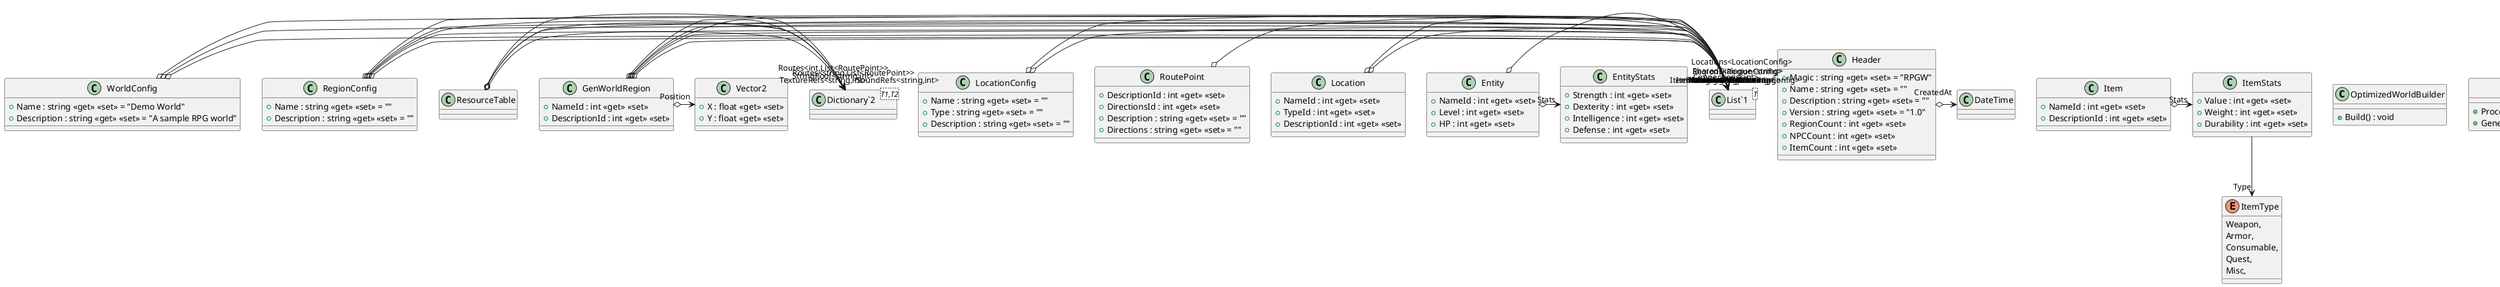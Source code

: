 @startuml
class OptimizedWorldBuilder {
    + Build() : void
}
class ProceduralWorldGenerator {
    + ProceduralWorldGenerator(seed:int, width:int, height:int)
    + GenerateWorld() : WorldConfig
}
class WorldConfig {
    + Name : string <<get>> <<set>> = "Demo World"
    + Description : string <<get>> <<set>> = "A sample RPG world"
}
class RegionConfig {
    + Name : string <<get>> <<set>> = ""
    + Description : string <<get>> <<set>> = ""
}
class LocationConfig {
    + Name : string <<get>> <<set>> = ""
    + Type : string <<get>> <<set>> = ""
    + Description : string <<get>> <<set>> = ""
}
class RoutePoint {
    + DescriptionId : int <<get>> <<set>>
    + DirectionsId : int <<get>> <<set>>
    + Description : string <<get>> <<set>> = ""
    + Directions : string <<get>> <<set>> = ""
}
class Header {
    + Magic : string <<get>> <<set>> = "RPGW"
    + Name : string <<get>> <<set>> = ""
    + Description : string <<get>> <<set>> = ""
    + Version : string <<get>> <<set>> = "1.0"
    + RegionCount : int <<get>> <<set>>
    + NPCCount : int <<get>> <<set>>
    + ItemCount : int <<get>> <<set>>
}
class ResourceTable {
}
class GenWorldRegion {
    + NameId : int <<get>> <<set>>
    + DescriptionId : int <<get>> <<set>>
}
class Location {
    + NameId : int <<get>> <<set>>
    + TypeId : int <<get>> <<set>>
    + DescriptionId : int <<get>> <<set>>
}
class Entity {
    + NameId : int <<get>> <<set>>
    + Level : int <<get>> <<set>>
    + HP : int <<get>> <<set>>
}
class Item {
    + NameId : int <<get>> <<set>>
    + DescriptionId : int <<get>> <<set>>
}
class Vector2 {
    + X : float <<get>> <<set>>
    + Y : float <<get>> <<set>>
}
class EntityStats {
    + Strength : int <<get>> <<set>>
    + Dexterity : int <<get>> <<set>>
    + Intelligence : int <<get>> <<set>>
    + Defense : int <<get>> <<set>>
}
class ItemStats {
    + Value : int <<get>> <<set>>
    + Weight : int <<get>> <<set>>
    + Durability : int <<get>> <<set>>
}
enum ItemType {
    Weapon,
    Armor,
    Consumable,
    Quest,
    Misc,
}
class "List`1"<T> {
}
class "Dictionary`2"<T1,T2> {
}
WorldConfig o-> "Regions<RegionConfig>" "List`1"
WorldConfig o-> "NPCs<string>" "List`1"
WorldConfig o-> "Items<string>" "List`1"
RegionConfig o-> "Connections<string>" "List`1"
RegionConfig o-> "NPCs<string>" "List`1"
RegionConfig o-> "Items<string>" "List`1"
RegionConfig o-> "Locations<LocationConfig>" "List`1"
RegionConfig o-> "Routes<string,List<RoutePoint>>" "Dictionary`2"
LocationConfig o-> "NPCs<string>" "List`1"
LocationConfig o-> "Items<string>" "List`1"
RoutePoint o-> "Landmarks<LocationConfig>" "List`1"
Header o-> "CreatedAt" DateTime
ResourceTable o-> "StringPool<string,int>" "Dictionary`2"
ResourceTable o-> "TextureRefs<string,int>" "Dictionary`2"
ResourceTable o-> "SoundRefs<string,int>" "Dictionary`2"
ResourceTable o-> "SharedDialogue<string>" "List`1"
GenWorldRegion o-> "Connections<int>" "List`1"
GenWorldRegion o-> "NPCs<int>" "List`1"
GenWorldRegion o-> "Items<int>" "List`1"
GenWorldRegion o-> "Position" Vector2
GenWorldRegion o-> "Locations<Location>" "List`1"
GenWorldRegion o-> "Routes<int,List<RoutePoint>>" "Dictionary`2"
Location o-> "NPCs<int>" "List`1"
Location o-> "Items<int>" "List`1"
Entity o-> "DialogueRefs<int>" "List`1"
Entity o-> "Stats" EntityStats
Item o-> "Stats" ItemStats
ItemStats --> "Type" ItemType
@enduml
